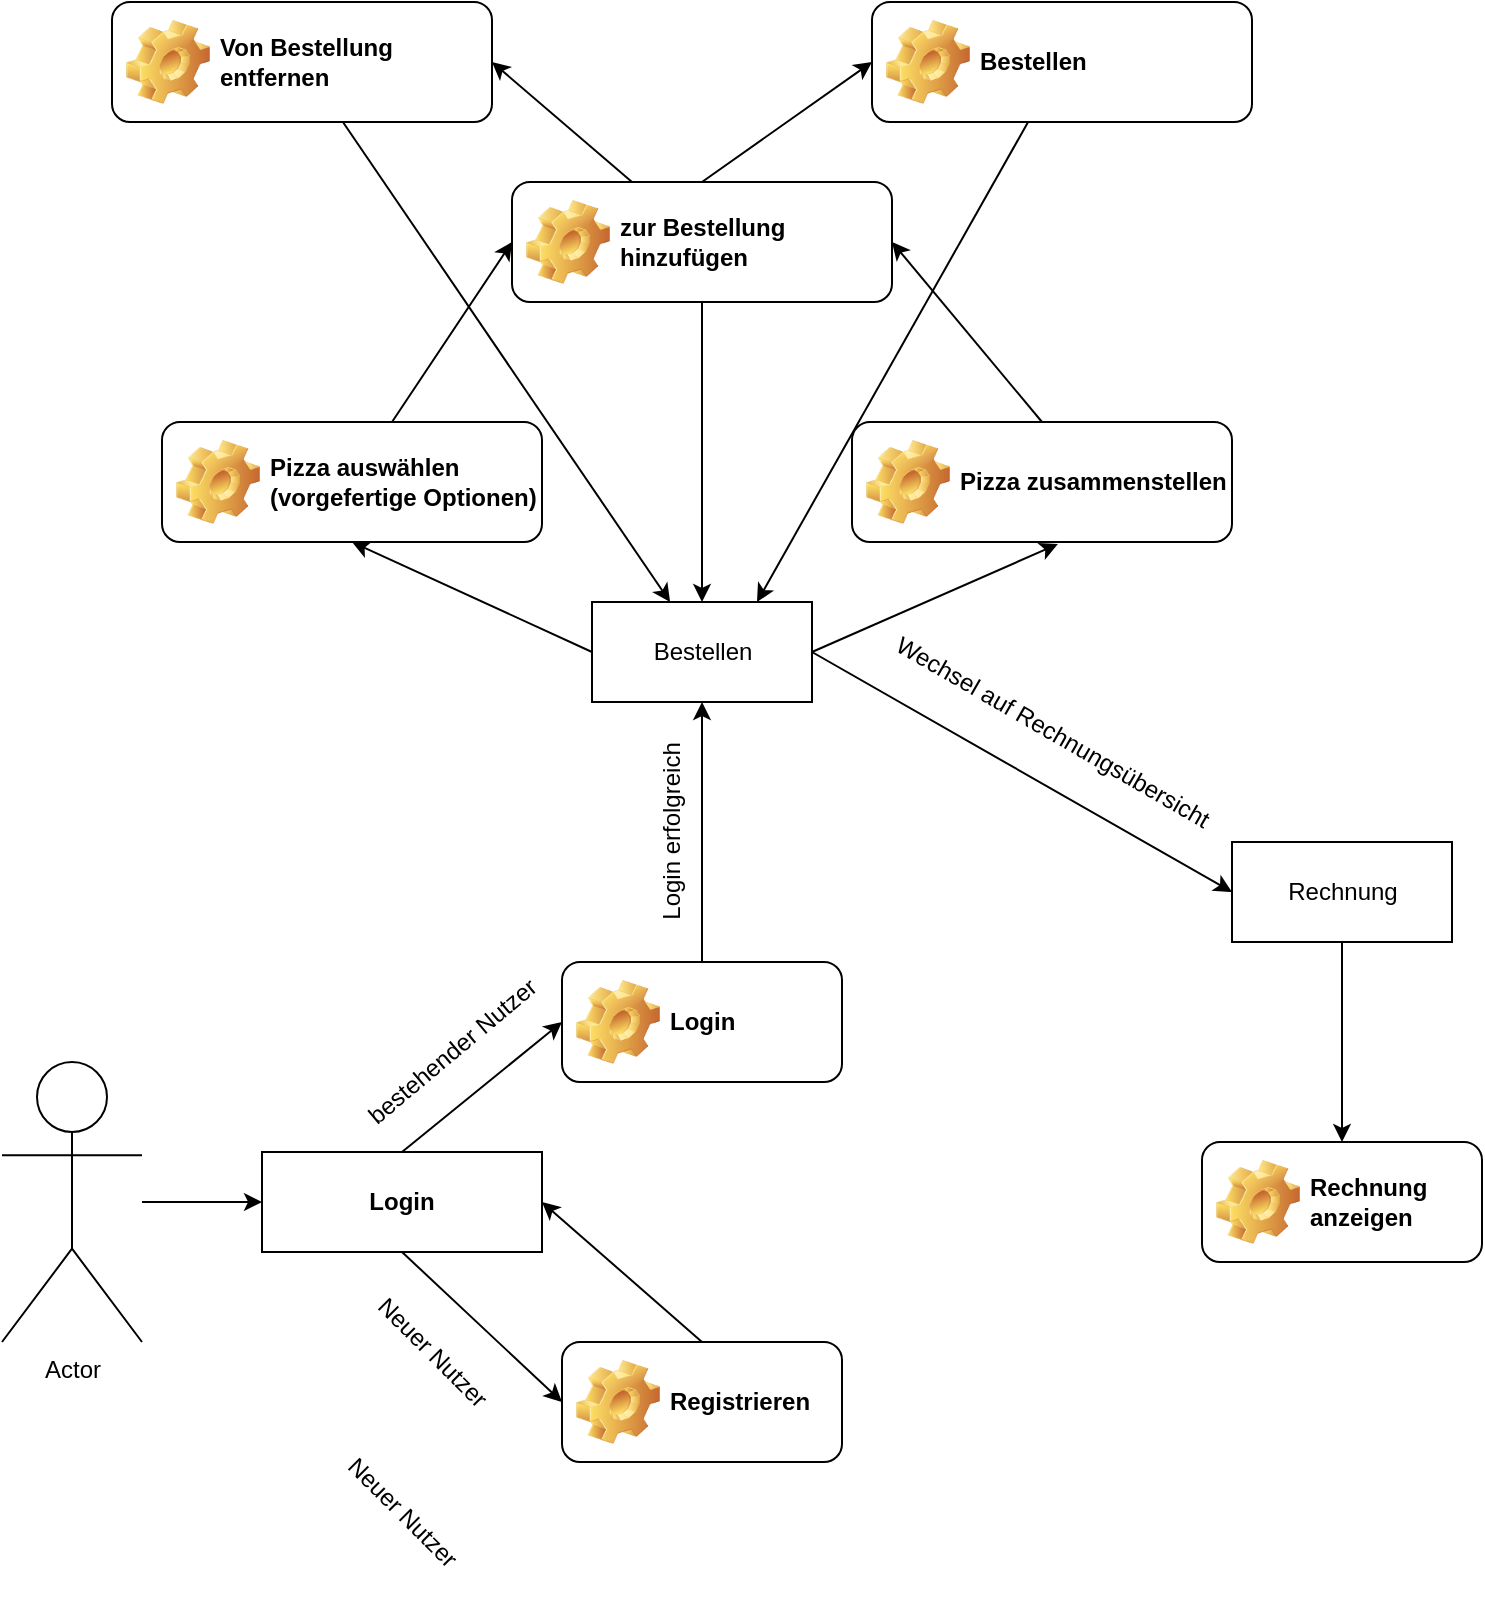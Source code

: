 <mxfile>
    <diagram id="6hF4z7GxhCR9GEhSGt4n" name="Page-1">
        <mxGraphModel dx="972" dy="646" grid="1" gridSize="10" guides="1" tooltips="1" connect="1" arrows="1" fold="1" page="1" pageScale="1" pageWidth="850" pageHeight="1100" math="0" shadow="0">
            <root>
                <mxCell id="0"/>
                <mxCell id="1" parent="0"/>
                <mxCell id="6" style="edgeStyle=none;html=1;entryX=0;entryY=0.5;entryDx=0;entryDy=0;" parent="1" source="2" target="5" edge="1">
                    <mxGeometry relative="1" as="geometry"/>
                </mxCell>
                <mxCell id="2" value="Actor" style="shape=umlActor;verticalLabelPosition=bottom;verticalAlign=top;html=1;" parent="1" vertex="1">
                    <mxGeometry x="55" y="810" width="70" height="140" as="geometry"/>
                </mxCell>
                <mxCell id="10" style="edgeStyle=none;html=1;exitX=0.5;exitY=0;exitDx=0;exitDy=0;entryX=1;entryY=0.5;entryDx=0;entryDy=0;" parent="1" source="3" target="5" edge="1">
                    <mxGeometry relative="1" as="geometry"/>
                </mxCell>
                <mxCell id="3" value="Registrieren" style="label;whiteSpace=wrap;html=1;image=img/clipart/Gear_128x128.png" parent="1" vertex="1">
                    <mxGeometry x="335" y="950" width="140" height="60" as="geometry"/>
                </mxCell>
                <mxCell id="23" style="edgeStyle=none;html=1;entryX=0.5;entryY=1;entryDx=0;entryDy=0;" parent="1" source="4" target="21" edge="1">
                    <mxGeometry relative="1" as="geometry"/>
                </mxCell>
                <mxCell id="4" value="Login" style="label;whiteSpace=wrap;html=1;image=img/clipart/Gear_128x128.png" parent="1" vertex="1">
                    <mxGeometry x="335" y="760" width="140" height="60" as="geometry"/>
                </mxCell>
                <mxCell id="8" style="edgeStyle=none;html=1;exitX=0.5;exitY=0;exitDx=0;exitDy=0;entryX=0;entryY=0.5;entryDx=0;entryDy=0;" parent="1" source="5" target="4" edge="1">
                    <mxGeometry relative="1" as="geometry"/>
                </mxCell>
                <mxCell id="9" style="edgeStyle=none;html=1;exitX=0.5;exitY=1;exitDx=0;exitDy=0;entryX=0;entryY=0.5;entryDx=0;entryDy=0;" parent="1" source="5" target="3" edge="1">
                    <mxGeometry relative="1" as="geometry"/>
                </mxCell>
                <mxCell id="5" value="&lt;p style=&quot;margin:0px;margin-top:4px;text-align:center;&quot;&gt;&lt;br&gt;&lt;b&gt;Login&lt;/b&gt;&lt;/p&gt;" style="verticalAlign=top;align=left;overflow=fill;fontSize=12;fontFamily=Helvetica;html=1;" parent="1" vertex="1">
                    <mxGeometry x="185" y="855" width="140" height="50" as="geometry"/>
                </mxCell>
                <mxCell id="12" value="bestehender Nutzer" style="text;html=1;align=center;verticalAlign=middle;resizable=0;points=[];autosize=1;strokeColor=none;fillColor=none;rotation=-40;" parent="1" vertex="1">
                    <mxGeometry x="215" y="790" width="130" height="30" as="geometry"/>
                </mxCell>
                <mxCell id="13" value="Neuer Nutzer" style="text;html=1;align=center;verticalAlign=middle;resizable=0;points=[];autosize=1;strokeColor=none;fillColor=none;rotation=45;" parent="1" vertex="1">
                    <mxGeometry x="225" y="940" width="90" height="30" as="geometry"/>
                </mxCell>
                <mxCell id="15" value="Neuer Nutzer" style="text;html=1;align=center;verticalAlign=middle;resizable=0;points=[];autosize=1;strokeColor=none;fillColor=none;rotation=45;" parent="1" vertex="1">
                    <mxGeometry x="210" y="1020" width="90" height="30" as="geometry"/>
                </mxCell>
                <mxCell id="41" style="edgeStyle=none;html=1;exitX=0.5;exitY=0;exitDx=0;exitDy=0;entryX=1;entryY=0.5;entryDx=0;entryDy=0;" parent="1" source="16" target="28" edge="1">
                    <mxGeometry relative="1" as="geometry"/>
                </mxCell>
                <mxCell id="16" value="Pizza zusammenstellen" style="label;whiteSpace=wrap;html=1;image=img/clipart/Gear_128x128.png" parent="1" vertex="1">
                    <mxGeometry x="480" y="490" width="190" height="60" as="geometry"/>
                </mxCell>
                <mxCell id="26" style="edgeStyle=none;html=1;exitX=1;exitY=0.5;exitDx=0;exitDy=0;entryX=0.542;entryY=1.017;entryDx=0;entryDy=0;entryPerimeter=0;" parent="1" source="21" target="16" edge="1">
                    <mxGeometry relative="1" as="geometry"/>
                </mxCell>
                <mxCell id="27" style="edgeStyle=none;html=1;exitX=0;exitY=0.5;exitDx=0;exitDy=0;entryX=0.5;entryY=1;entryDx=0;entryDy=0;" parent="1" source="21" target="25" edge="1">
                    <mxGeometry relative="1" as="geometry"/>
                </mxCell>
                <mxCell id="43" style="edgeStyle=none;html=1;exitX=1;exitY=0.5;exitDx=0;exitDy=0;entryX=0;entryY=0.5;entryDx=0;entryDy=0;" parent="1" source="21" target="22" edge="1">
                    <mxGeometry relative="1" as="geometry"/>
                </mxCell>
                <mxCell id="21" value="Bestellen" style="html=1;" parent="1" vertex="1">
                    <mxGeometry x="350" y="580" width="110" height="50" as="geometry"/>
                </mxCell>
                <mxCell id="46" style="edgeStyle=none;html=1;entryX=0.5;entryY=0;entryDx=0;entryDy=0;" parent="1" source="22" target="45" edge="1">
                    <mxGeometry relative="1" as="geometry"/>
                </mxCell>
                <mxCell id="22" value="Rechnung" style="html=1;" parent="1" vertex="1">
                    <mxGeometry x="670" y="700" width="110" height="50" as="geometry"/>
                </mxCell>
                <mxCell id="24" value="Login erfolgreich" style="text;html=1;align=center;verticalAlign=middle;resizable=0;points=[];autosize=1;strokeColor=none;fillColor=none;rotation=-90;" parent="1" vertex="1">
                    <mxGeometry x="335" y="680" width="110" height="30" as="geometry"/>
                </mxCell>
                <mxCell id="40" style="edgeStyle=none;html=1;entryX=0;entryY=0.5;entryDx=0;entryDy=0;" parent="1" source="25" target="28" edge="1">
                    <mxGeometry relative="1" as="geometry"/>
                </mxCell>
                <mxCell id="25" value="Pizza auswählen&amp;nbsp; (vorgefertige Optionen)" style="label;whiteSpace=wrap;html=1;image=img/clipart/Gear_128x128.png" parent="1" vertex="1">
                    <mxGeometry x="135" y="490" width="190" height="60" as="geometry"/>
                </mxCell>
                <mxCell id="34" style="edgeStyle=none;html=1;entryX=1;entryY=0.5;entryDx=0;entryDy=0;" parent="1" source="28" target="33" edge="1">
                    <mxGeometry relative="1" as="geometry"/>
                </mxCell>
                <mxCell id="36" style="edgeStyle=none;html=1;exitX=0.5;exitY=0;exitDx=0;exitDy=0;entryX=0;entryY=0.5;entryDx=0;entryDy=0;" parent="1" source="28" target="35" edge="1">
                    <mxGeometry relative="1" as="geometry"/>
                </mxCell>
                <mxCell id="38" style="edgeStyle=none;html=1;exitX=0.5;exitY=1;exitDx=0;exitDy=0;entryX=0.5;entryY=0;entryDx=0;entryDy=0;" parent="1" source="28" target="21" edge="1">
                    <mxGeometry relative="1" as="geometry"/>
                </mxCell>
                <mxCell id="28" value="zur Bestellung hinzufügen" style="label;whiteSpace=wrap;html=1;image=img/clipart/Gear_128x128.png" parent="1" vertex="1">
                    <mxGeometry x="310" y="370" width="190" height="60" as="geometry"/>
                </mxCell>
                <mxCell id="39" style="edgeStyle=none;html=1;entryX=0.355;entryY=0;entryDx=0;entryDy=0;entryPerimeter=0;" parent="1" source="33" target="21" edge="1">
                    <mxGeometry relative="1" as="geometry"/>
                </mxCell>
                <mxCell id="33" value="Von Bestellung entfernen" style="label;whiteSpace=wrap;html=1;image=img/clipart/Gear_128x128.png" parent="1" vertex="1">
                    <mxGeometry x="110" y="280" width="190" height="60" as="geometry"/>
                </mxCell>
                <mxCell id="42" style="edgeStyle=none;html=1;entryX=0.75;entryY=0;entryDx=0;entryDy=0;" parent="1" source="35" target="21" edge="1">
                    <mxGeometry relative="1" as="geometry"/>
                </mxCell>
                <mxCell id="35" value="Bestellen" style="label;whiteSpace=wrap;html=1;image=img/clipart/Gear_128x128.png" parent="1" vertex="1">
                    <mxGeometry x="490" y="280" width="190" height="60" as="geometry"/>
                </mxCell>
                <mxCell id="44" value="Wechsel auf Rechnungsübersicht" style="text;html=1;align=center;verticalAlign=middle;resizable=0;points=[];autosize=1;strokeColor=none;fillColor=none;rotation=30;" parent="1" vertex="1">
                    <mxGeometry x="480" y="630" width="200" height="30" as="geometry"/>
                </mxCell>
                <mxCell id="45" value="Rechnung anzeigen" style="label;whiteSpace=wrap;html=1;image=img/clipart/Gear_128x128.png" parent="1" vertex="1">
                    <mxGeometry x="655" y="850" width="140" height="60" as="geometry"/>
                </mxCell>
            </root>
        </mxGraphModel>
    </diagram>
</mxfile>